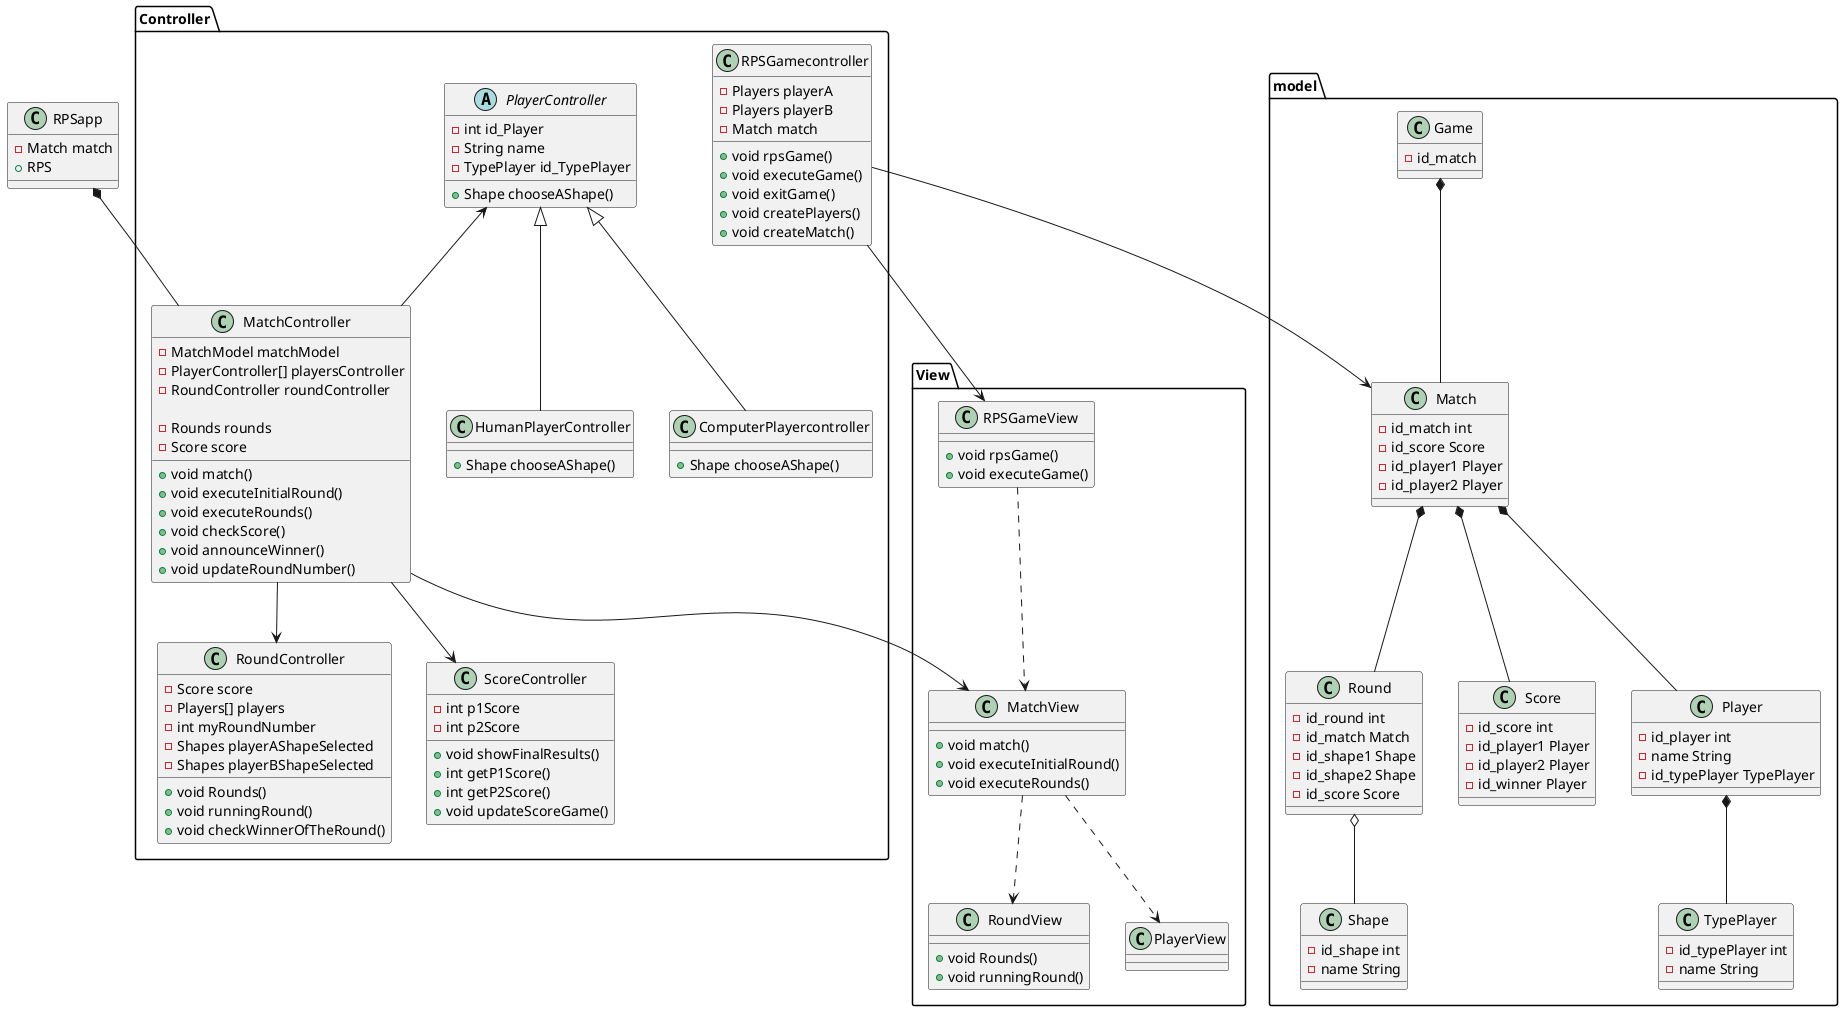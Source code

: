 @startuml

class RPSapp {
    - Match match
    +RPS
}

/'PACKAGE VIEW'/
package View{
    class RPSGameView {
        + void rpsGame()
        + void executeGame()
    }

    class MatchView {
        + void match()
        + void executeInitialRound()
        + void executeRounds()
    }

    class RoundView {
        + void Rounds()
        + void runningRound()
    }

    class PlayerView {

    }
}
/'PACKAGE CONTROLLER'/
package Controller {
    class RPSGamecontroller {
        - Players playerA
        - Players playerB
        - Match match
        + void rpsGame()
        + void executeGame()
        + void exitGame()
        + void createPlayers()
        + void createMatch()
    }

    class MatchController {
        - MatchModel matchModel
        - PlayerController[] playersController
        - RoundController roundController
        
        - Rounds rounds
        - Score score
        + void match()
        + void executeInitialRound()
        + void executeRounds()
        + void checkScore()
        + void announceWinner()
        + void updateRoundNumber()
    }

    class RoundController {
        - Score score
        - Players[] players
        - int myRoundNumber
        - Shapes playerAShapeSelected
        - Shapes playerBShapeSelected
        + void Rounds()
        + void runningRound()
        + void checkWinnerOfTheRound()
    }

    abstract class PlayerController {
        - int id_Player
        - String name
        - TypePlayer id_TypePlayer
        + Shape chooseAShape()
    }

    class HumanPlayerController {
        + Shape chooseAShape()
    }

    class ComputerPlayercontroller {
        + Shape chooseAShape()
    }

    class ScoreController {
        - int p1Score
        - int p2Score
        + void showFinalResults()
        + int getP1Score()
        + int getP2Score()
        + void updateScoreGame()
    }

    /'RPSapp *-- RPSGamecontroller'/
    RPSapp *-- MatchController
    PlayerController <|-- HumanPlayerController
    PlayerController <|-- ComputerPlayercontroller
    /'RPSGamecontroller --> MatchController'/
    MatchController --> RoundController
    MatchController --> ScoreController
    PlayerController <-- MatchController

}

package model {

    class Game {
        -id_match
    }
    
    class Round {
    -id_round int
    -id_match Match
    -id_shape1 Shape
    -id_shape2 Shape
    -id_score Score
}

class Match {
    -id_match int
    -id_score Score
    -id_player1 Player
    -id_player2 Player
}

class Score {
    -id_score int
    -id_player1 Player
    -id_player2 Player
    -id_winner Player
}

class Shape {
    -id_shape int
    -name String
}

class Player{
    -id_player int
    -name String
    -id_typePlayer TypePlayer
}

class TypePlayer {
    -id_typePlayer int
    -name String
}
    Game *-- Match
    Match *-- Round
    Match *-- Player
    Round o-- Shape
    Player *-- TypePlayer
    Match *-- Score 
}

RPSGameView ..> MatchView
MatchView ..> RoundView
MatchView ..> PlayerView

RPSGamecontroller --> RPSGameView
MatchController --> MatchView
RPSGamecontroller --> Match

@enduml